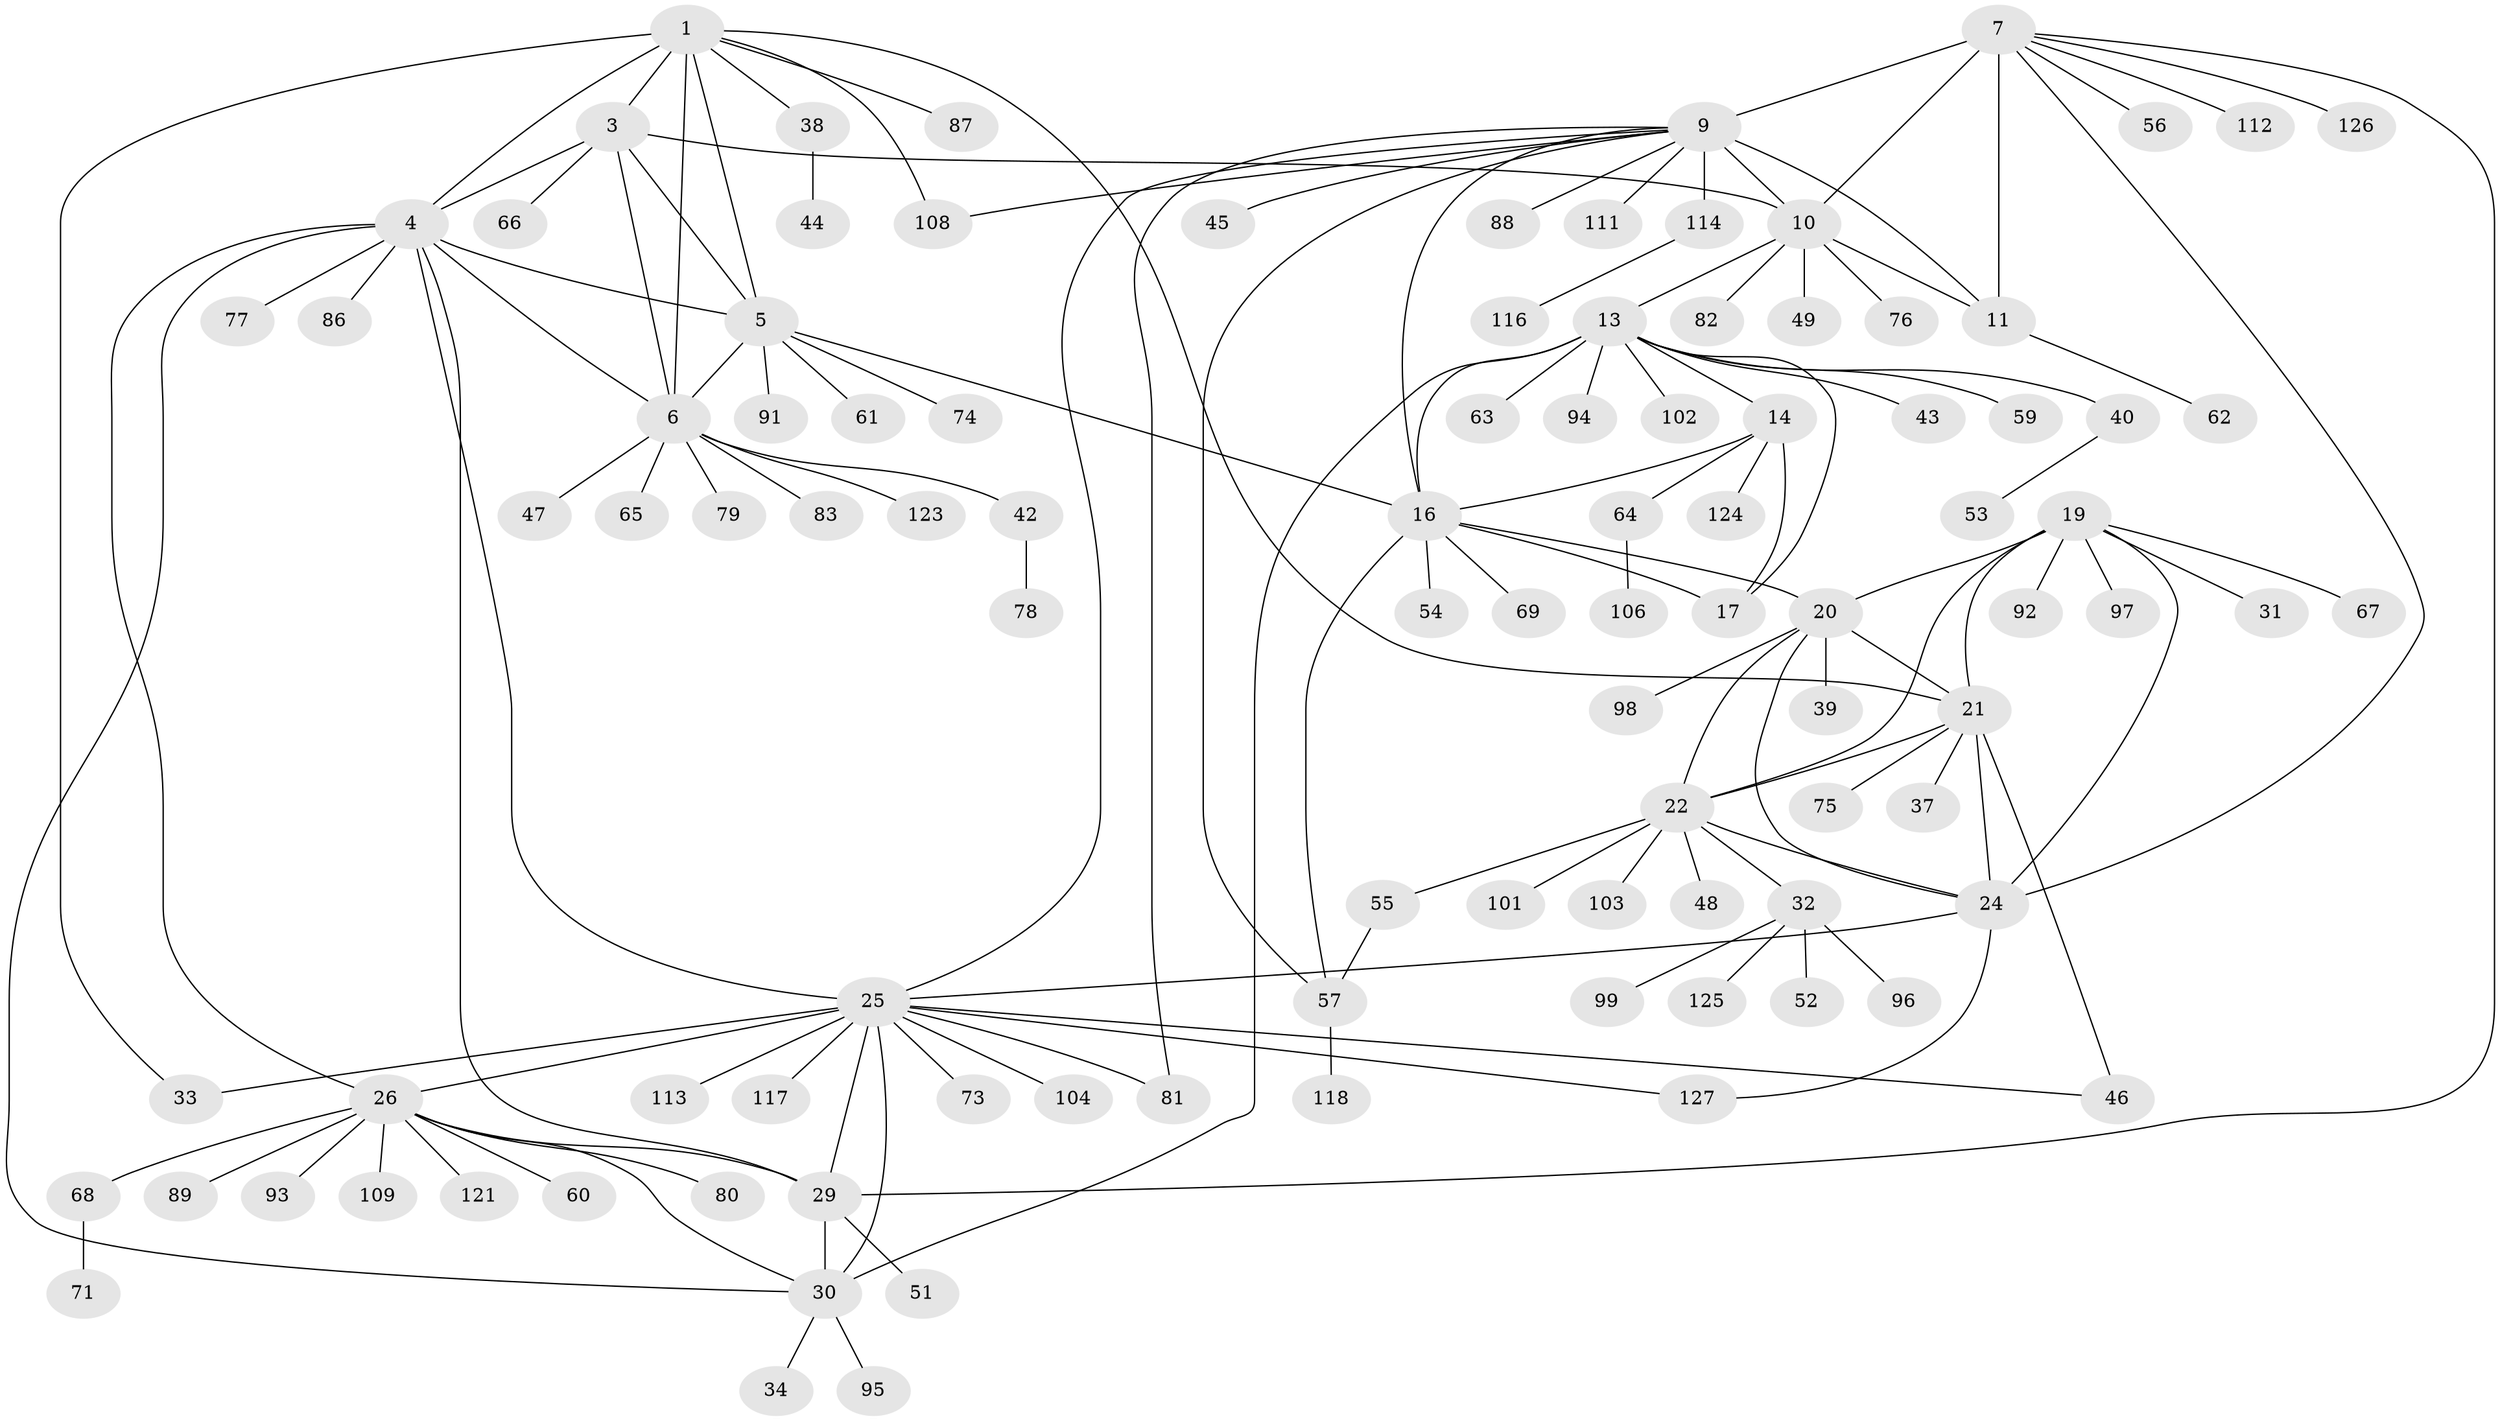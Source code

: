 // original degree distribution, {7: 0.0390625, 8: 0.0546875, 10: 0.0234375, 12: 0.0078125, 9: 0.0390625, 6: 0.03125, 13: 0.0234375, 5: 0.015625, 11: 0.0078125, 1: 0.59375, 2: 0.140625, 3: 0.015625, 4: 0.0078125}
// Generated by graph-tools (version 1.1) at 2025/42/03/06/25 10:42:12]
// undirected, 101 vertices, 139 edges
graph export_dot {
graph [start="1"]
  node [color=gray90,style=filled];
  1 [super="+2"];
  3 [super="+84"];
  4 [super="+27"];
  5 [super="+70"];
  6 [super="+119"];
  7 [super="+8"];
  9 [super="+12"];
  10 [super="+41"];
  11;
  13 [super="+15"];
  14 [super="+120"];
  16 [super="+18"];
  17;
  19 [super="+36"];
  20 [super="+72"];
  21 [super="+23"];
  22 [super="+115"];
  24 [super="+35"];
  25 [super="+28"];
  26 [super="+105"];
  29 [super="+100"];
  30;
  31;
  32 [super="+85"];
  33;
  34 [super="+50"];
  37;
  38;
  39;
  40;
  42;
  43;
  44;
  45;
  46 [super="+110"];
  47;
  48;
  49;
  51;
  52;
  53;
  54;
  55;
  56;
  57 [super="+58"];
  59;
  60;
  61;
  62;
  63;
  64;
  65;
  66;
  67;
  68;
  69 [super="+90"];
  71;
  73;
  74;
  75;
  76 [super="+107"];
  77;
  78;
  79;
  80;
  81;
  82;
  83;
  86;
  87;
  88;
  89;
  91;
  92;
  93;
  94;
  95;
  96;
  97;
  98;
  99;
  101;
  102;
  103;
  104;
  106;
  108;
  109;
  111;
  112;
  113;
  114 [super="+128"];
  116;
  117;
  118 [super="+122"];
  121;
  123;
  124;
  125;
  126;
  127;
  1 -- 3 [weight=2];
  1 -- 4 [weight=2];
  1 -- 5 [weight=2];
  1 -- 6 [weight=2];
  1 -- 33;
  1 -- 87;
  1 -- 38;
  1 -- 108;
  1 -- 21;
  3 -- 4;
  3 -- 5;
  3 -- 6;
  3 -- 10;
  3 -- 66;
  4 -- 5;
  4 -- 6;
  4 -- 77;
  4 -- 86;
  4 -- 25 [weight=2];
  4 -- 26;
  4 -- 29;
  4 -- 30;
  5 -- 6;
  5 -- 61;
  5 -- 74;
  5 -- 91;
  5 -- 16;
  6 -- 42;
  6 -- 47;
  6 -- 65;
  6 -- 79;
  6 -- 83;
  6 -- 123;
  7 -- 9 [weight=4];
  7 -- 10 [weight=2];
  7 -- 11 [weight=2];
  7 -- 24;
  7 -- 56;
  7 -- 126;
  7 -- 29;
  7 -- 112;
  9 -- 10 [weight=2];
  9 -- 11 [weight=2];
  9 -- 16;
  9 -- 45;
  9 -- 57;
  9 -- 81;
  9 -- 88;
  9 -- 108;
  9 -- 111;
  9 -- 114;
  9 -- 25;
  10 -- 11;
  10 -- 49;
  10 -- 76;
  10 -- 82;
  10 -- 13;
  11 -- 62;
  13 -- 14 [weight=2];
  13 -- 16 [weight=4];
  13 -- 17 [weight=2];
  13 -- 43;
  13 -- 59;
  13 -- 63;
  13 -- 94;
  13 -- 102;
  13 -- 40;
  13 -- 30;
  14 -- 16 [weight=2];
  14 -- 17;
  14 -- 64;
  14 -- 124;
  16 -- 17 [weight=2];
  16 -- 20;
  16 -- 57;
  16 -- 69;
  16 -- 54;
  19 -- 20;
  19 -- 21 [weight=2];
  19 -- 22;
  19 -- 24;
  19 -- 31;
  19 -- 67;
  19 -- 92;
  19 -- 97;
  20 -- 21 [weight=2];
  20 -- 22;
  20 -- 24;
  20 -- 39;
  20 -- 98;
  21 -- 22 [weight=2];
  21 -- 24 [weight=2];
  21 -- 37;
  21 -- 75;
  21 -- 46;
  22 -- 24;
  22 -- 32;
  22 -- 48;
  22 -- 55;
  22 -- 101;
  22 -- 103;
  24 -- 25;
  24 -- 127;
  25 -- 26 [weight=2];
  25 -- 29 [weight=2];
  25 -- 30 [weight=2];
  25 -- 33;
  25 -- 46;
  25 -- 81;
  25 -- 104;
  25 -- 113;
  25 -- 127;
  25 -- 73;
  25 -- 117;
  26 -- 29;
  26 -- 30;
  26 -- 60;
  26 -- 68;
  26 -- 80;
  26 -- 89;
  26 -- 93;
  26 -- 109;
  26 -- 121;
  29 -- 30;
  29 -- 51;
  30 -- 34;
  30 -- 95;
  32 -- 52;
  32 -- 96;
  32 -- 125;
  32 -- 99;
  38 -- 44;
  40 -- 53;
  42 -- 78;
  55 -- 57;
  57 -- 118;
  64 -- 106;
  68 -- 71;
  114 -- 116;
}
